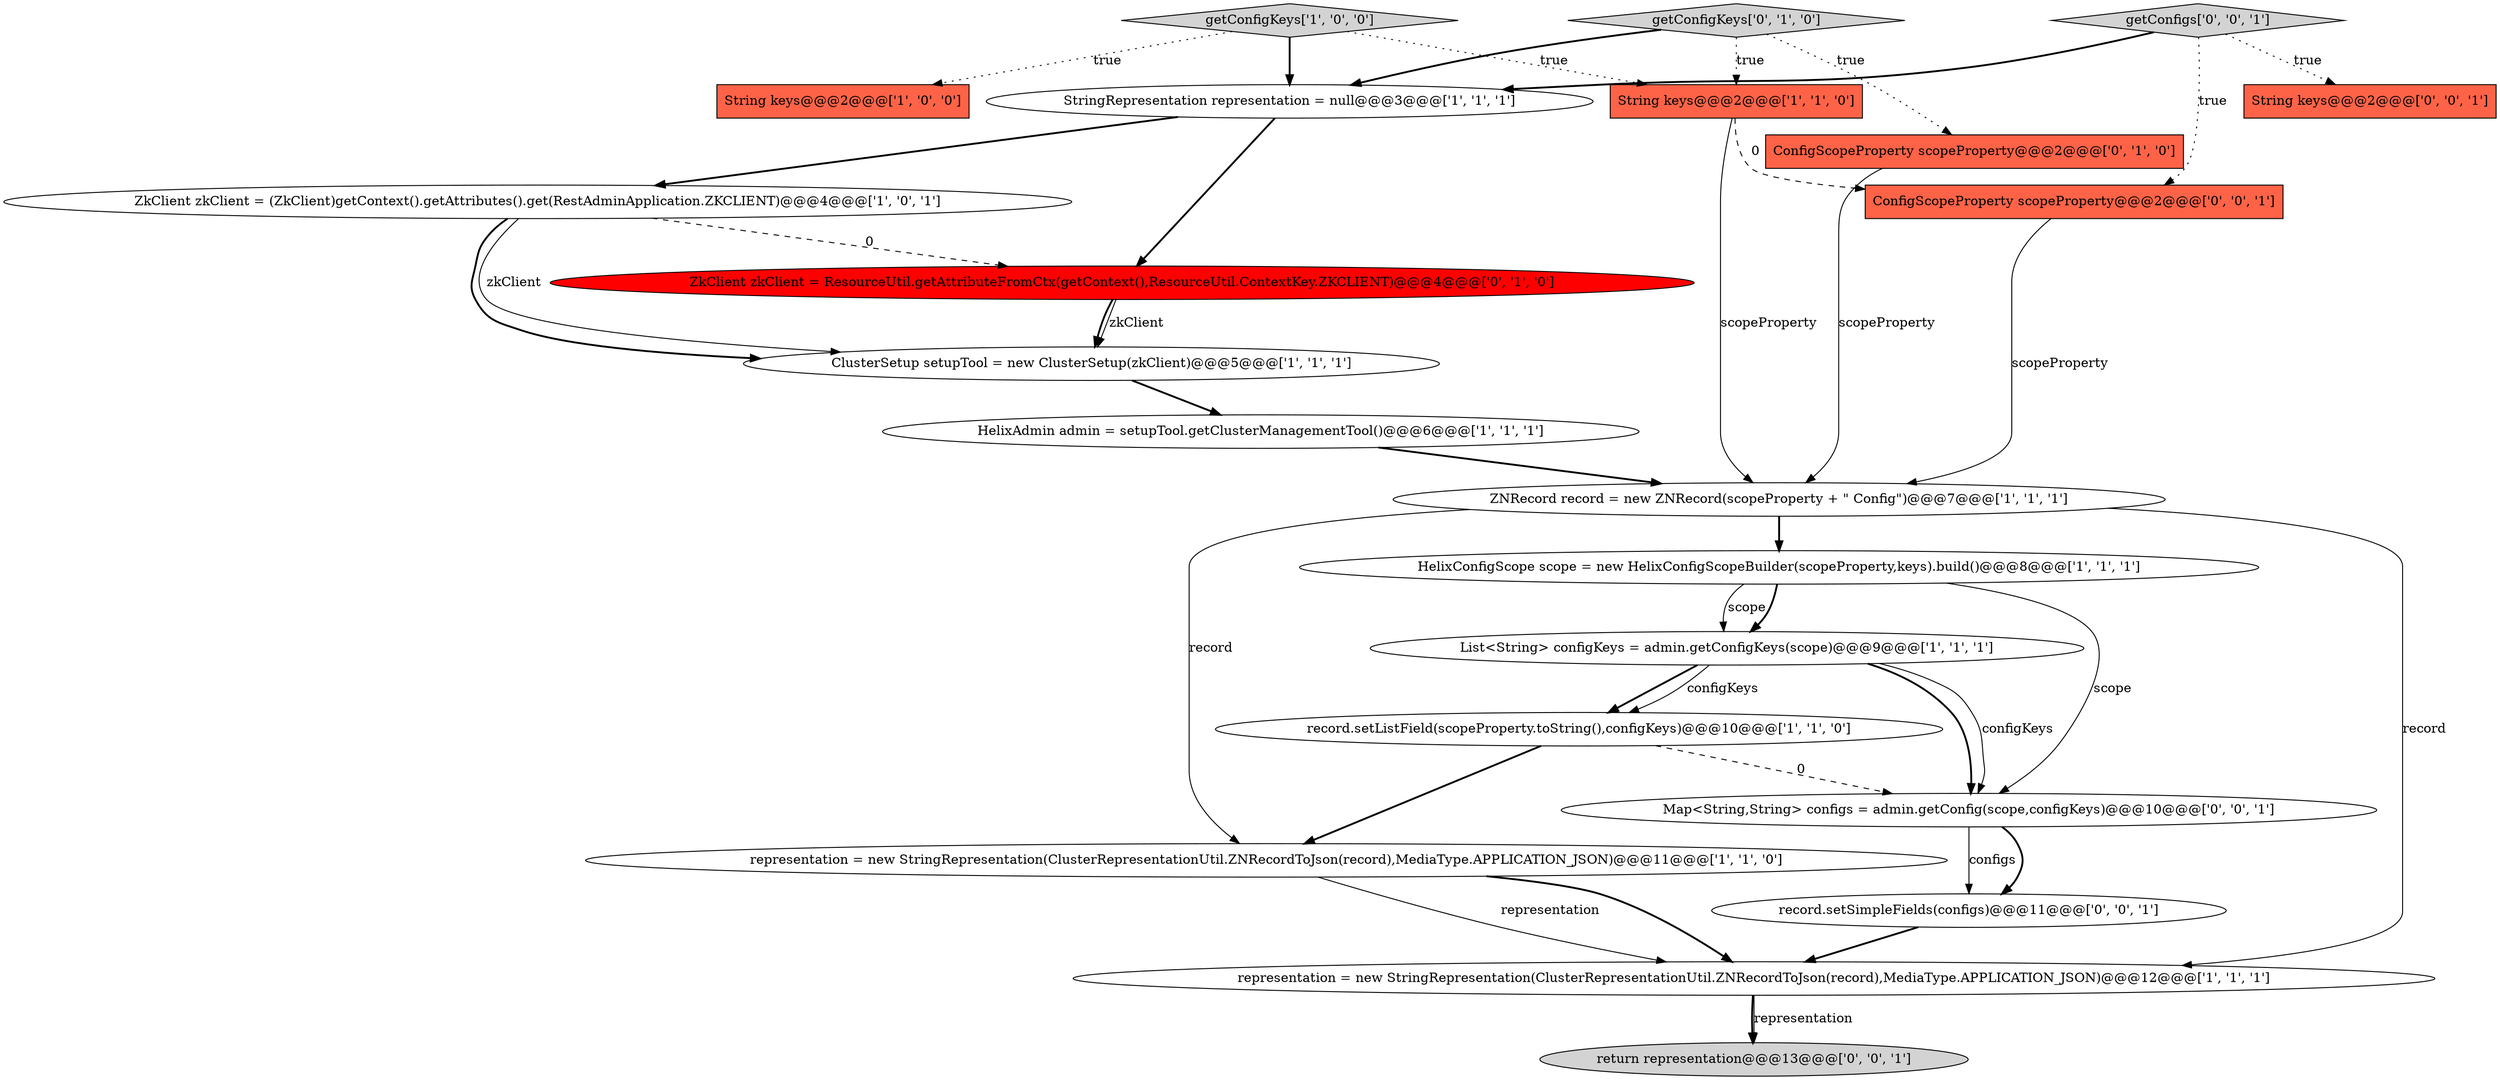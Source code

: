 digraph {
8 [style = filled, label = "String keys@@@2@@@['1', '1', '0']", fillcolor = tomato, shape = box image = "AAA0AAABBB1BBB"];
2 [style = filled, label = "representation = new StringRepresentation(ClusterRepresentationUtil.ZNRecordToJson(record),MediaType.APPLICATION_JSON)@@@11@@@['1', '1', '0']", fillcolor = white, shape = ellipse image = "AAA0AAABBB1BBB"];
9 [style = filled, label = "ClusterSetup setupTool = new ClusterSetup(zkClient)@@@5@@@['1', '1', '1']", fillcolor = white, shape = ellipse image = "AAA0AAABBB1BBB"];
17 [style = filled, label = "return representation@@@13@@@['0', '0', '1']", fillcolor = lightgray, shape = ellipse image = "AAA0AAABBB3BBB"];
11 [style = filled, label = "getConfigKeys['1', '0', '0']", fillcolor = lightgray, shape = diamond image = "AAA0AAABBB1BBB"];
16 [style = filled, label = "String keys@@@2@@@['0', '0', '1']", fillcolor = tomato, shape = box image = "AAA0AAABBB3BBB"];
15 [style = filled, label = "getConfigKeys['0', '1', '0']", fillcolor = lightgray, shape = diamond image = "AAA0AAABBB2BBB"];
20 [style = filled, label = "getConfigs['0', '0', '1']", fillcolor = lightgray, shape = diamond image = "AAA0AAABBB3BBB"];
3 [style = filled, label = "HelixAdmin admin = setupTool.getClusterManagementTool()@@@6@@@['1', '1', '1']", fillcolor = white, shape = ellipse image = "AAA0AAABBB1BBB"];
18 [style = filled, label = "Map<String,String> configs = admin.getConfig(scope,configKeys)@@@10@@@['0', '0', '1']", fillcolor = white, shape = ellipse image = "AAA0AAABBB3BBB"];
5 [style = filled, label = "ZNRecord record = new ZNRecord(scopeProperty + \" Config\")@@@7@@@['1', '1', '1']", fillcolor = white, shape = ellipse image = "AAA0AAABBB1BBB"];
19 [style = filled, label = "ConfigScopeProperty scopeProperty@@@2@@@['0', '0', '1']", fillcolor = tomato, shape = box image = "AAA0AAABBB3BBB"];
6 [style = filled, label = "ZkClient zkClient = (ZkClient)getContext().getAttributes().get(RestAdminApplication.ZKCLIENT)@@@4@@@['1', '0', '1']", fillcolor = white, shape = ellipse image = "AAA0AAABBB1BBB"];
13 [style = filled, label = "ZkClient zkClient = ResourceUtil.getAttributeFromCtx(getContext(),ResourceUtil.ContextKey.ZKCLIENT)@@@4@@@['0', '1', '0']", fillcolor = red, shape = ellipse image = "AAA1AAABBB2BBB"];
14 [style = filled, label = "ConfigScopeProperty scopeProperty@@@2@@@['0', '1', '0']", fillcolor = tomato, shape = box image = "AAA0AAABBB2BBB"];
7 [style = filled, label = "record.setListField(scopeProperty.toString(),configKeys)@@@10@@@['1', '1', '0']", fillcolor = white, shape = ellipse image = "AAA0AAABBB1BBB"];
10 [style = filled, label = "HelixConfigScope scope = new HelixConfigScopeBuilder(scopeProperty,keys).build()@@@8@@@['1', '1', '1']", fillcolor = white, shape = ellipse image = "AAA0AAABBB1BBB"];
12 [style = filled, label = "representation = new StringRepresentation(ClusterRepresentationUtil.ZNRecordToJson(record),MediaType.APPLICATION_JSON)@@@12@@@['1', '1', '1']", fillcolor = white, shape = ellipse image = "AAA0AAABBB1BBB"];
1 [style = filled, label = "List<String> configKeys = admin.getConfigKeys(scope)@@@9@@@['1', '1', '1']", fillcolor = white, shape = ellipse image = "AAA0AAABBB1BBB"];
21 [style = filled, label = "record.setSimpleFields(configs)@@@11@@@['0', '0', '1']", fillcolor = white, shape = ellipse image = "AAA0AAABBB3BBB"];
4 [style = filled, label = "StringRepresentation representation = null@@@3@@@['1', '1', '1']", fillcolor = white, shape = ellipse image = "AAA0AAABBB1BBB"];
0 [style = filled, label = "String keys@@@2@@@['1', '0', '0']", fillcolor = tomato, shape = box image = "AAA0AAABBB1BBB"];
5->10 [style = bold, label=""];
8->19 [style = dashed, label="0"];
7->18 [style = dashed, label="0"];
13->9 [style = solid, label="zkClient"];
4->6 [style = bold, label=""];
2->12 [style = solid, label="representation"];
5->2 [style = solid, label="record"];
11->4 [style = bold, label=""];
4->13 [style = bold, label=""];
12->17 [style = bold, label=""];
5->12 [style = solid, label="record"];
14->5 [style = solid, label="scopeProperty"];
1->18 [style = bold, label=""];
15->14 [style = dotted, label="true"];
6->9 [style = solid, label="zkClient"];
1->7 [style = bold, label=""];
18->21 [style = solid, label="configs"];
10->1 [style = solid, label="scope"];
2->12 [style = bold, label=""];
20->4 [style = bold, label=""];
21->12 [style = bold, label=""];
3->5 [style = bold, label=""];
15->8 [style = dotted, label="true"];
6->13 [style = dashed, label="0"];
7->2 [style = bold, label=""];
11->0 [style = dotted, label="true"];
10->18 [style = solid, label="scope"];
15->4 [style = bold, label=""];
12->17 [style = solid, label="representation"];
1->7 [style = solid, label="configKeys"];
9->3 [style = bold, label=""];
11->8 [style = dotted, label="true"];
20->19 [style = dotted, label="true"];
1->18 [style = solid, label="configKeys"];
13->9 [style = bold, label=""];
18->21 [style = bold, label=""];
8->5 [style = solid, label="scopeProperty"];
6->9 [style = bold, label=""];
10->1 [style = bold, label=""];
19->5 [style = solid, label="scopeProperty"];
20->16 [style = dotted, label="true"];
}
